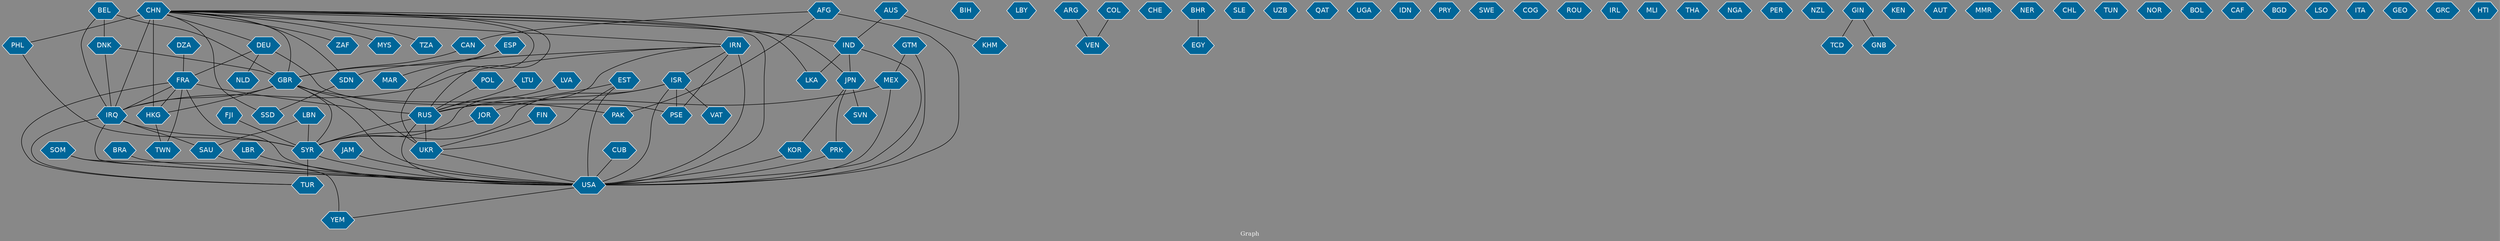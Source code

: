 // Countries together in item graph
graph {
	graph [bgcolor="#888888" fontcolor=white fontsize=12 label="Graph" outputorder=edgesfirst overlap=prism]
	node [color=white fillcolor="#006699" fontcolor=white fontname=Helvetica shape=hexagon style=filled]
	edge [arrowhead=open color=black fontcolor=white fontname=Courier fontsize=12]
		FRA [label=FRA]
		RUS [label=RUS]
		GBR [label=GBR]
		DEU [label=DEU]
		HKG [label=HKG]
		CHN [label=CHN]
		KOR [label=KOR]
		USA [label=USA]
		SYR [label=SYR]
		MEX [label=MEX]
		BRA [label=BRA]
		BIH [label=BIH]
		IRQ [label=IRQ]
		LBR [label=LBR]
		JPN [label=JPN]
		PSE [label=PSE]
		LBY [label=LBY]
		AFG [label=AFG]
		IRN [label=IRN]
		UKR [label=UKR]
		YEM [label=YEM]
		ZAF [label=ZAF]
		TUR [label=TUR]
		LKA [label=LKA]
		ARG [label=ARG]
		AUS [label=AUS]
		JAM [label=JAM]
		ISR [label=ISR]
		ESP [label=ESP]
		PRK [label=PRK]
		CHE [label=CHE]
		IND [label=IND]
		PHL [label=PHL]
		EGY [label=EGY]
		PAK [label=PAK]
		SLE [label=SLE]
		UZB [label=UZB]
		SAU [label=SAU]
		LBN [label=LBN]
		GTM [label=GTM]
		JOR [label=JOR]
		QAT [label=QAT]
		UGA [label=UGA]
		IDN [label=IDN]
		SOM [label=SOM]
		FJI [label=FJI]
		SSD [label=SSD]
		SDN [label=SDN]
		PRY [label=PRY]
		SWE [label=SWE]
		VAT [label=VAT]
		CUB [label=CUB]
		TWN [label=TWN]
		COG [label=COG]
		ROU [label=ROU]
		IRL [label=IRL]
		MLI [label=MLI]
		THA [label=THA]
		NGA [label=NGA]
		PER [label=PER]
		FIN [label=FIN]
		MAR [label=MAR]
		NZL [label=NZL]
		GIN [label=GIN]
		TCD [label=TCD]
		BEL [label=BEL]
		DNK [label=DNK]
		LTU [label=LTU]
		VEN [label=VEN]
		GNB [label=GNB]
		CAN [label=CAN]
		KEN [label=KEN]
		AUT [label=AUT]
		EST [label=EST]
		MMR [label=MMR]
		NER [label=NER]
		CHL [label=CHL]
		BHR [label=BHR]
		MYS [label=MYS]
		DZA [label=DZA]
		LVA [label=LVA]
		POL [label=POL]
		NLD [label=NLD]
		TUN [label=TUN]
		COL [label=COL]
		NOR [label=NOR]
		BOL [label=BOL]
		CAF [label=CAF]
		BGD [label=BGD]
		LSO [label=LSO]
		ITA [label=ITA]
		TZA [label=TZA]
		KHM [label=KHM]
		SVN [label=SVN]
		GEO [label=GEO]
		GRC [label=GRC]
		HTI [label=HTI]
			CHN -- TZA [weight=1]
			SYR -- TUR [weight=22]
			LTU -- RUS [weight=1]
			CHN -- IRQ [weight=2]
			CAN -- GBR [weight=1]
			IND -- JPN [weight=1]
			EST -- UKR [weight=1]
			SDN -- SSD [weight=2]
			AFG -- USA [weight=3]
			BRA -- USA [weight=2]
			CHN -- DEU [weight=1]
			GIN -- TCD [weight=1]
			HKG -- TWN [weight=2]
			LBR -- USA [weight=1]
			CHN -- ZAF [weight=2]
			JOR -- SYR [weight=1]
			USA -- YEM [weight=1]
			EST -- RUS [weight=4]
			PRK -- USA [weight=7]
			CHN -- SDN [weight=1]
			AUS -- KHM [weight=1]
			ARG -- VEN [weight=1]
			FJI -- SYR [weight=2]
			JPN -- SVN [weight=1]
			KOR -- USA [weight=1]
			CHN -- USA [weight=2]
			GTM -- USA [weight=1]
			AFG -- CAN [weight=2]
			CHN -- GBR [weight=1]
			FRA -- HKG [weight=1]
			LVA -- RUS [weight=2]
			RUS -- SYR [weight=3]
			IND -- USA [weight=9]
			IRN -- SDN [weight=2]
			CHN -- IND [weight=10]
			GBR -- HKG [weight=1]
			ISR -- VAT [weight=1]
			COL -- VEN [weight=1]
			DZA -- FRA [weight=5]
			GBR -- PAK [weight=1]
			JPN -- PRK [weight=1]
			CHN -- JPN [weight=3]
			LBN -- SYR [weight=6]
			UKR -- USA [weight=6]
			IRQ -- SAU [weight=3]
			IRQ -- SYR [weight=6]
			ISR -- USA [weight=1]
			GTM -- MEX [weight=1]
			IRN -- SYR [weight=1]
			IRN -- PSE [weight=1]
			BEL -- GBR [weight=2]
			GBR -- IRQ [weight=11]
			FIN -- UKR [weight=1]
			GBR -- SYR [weight=2]
			FRA -- USA [weight=1]
			DEU -- FRA [weight=1]
			JAM -- USA [weight=1]
			ISR -- PSE [weight=36]
			IRN -- IRQ [weight=3]
			CHN -- LKA [weight=2]
			MEX -- RUS [weight=1]
			DNK -- IRQ [weight=2]
			IND -- LKA [weight=2]
			PHL -- SYR [weight=1]
			DEU -- NLD [weight=1]
			MEX -- USA [weight=2]
			DEU -- PSE [weight=1]
			GIN -- GNB [weight=1]
			CHN -- SSD [weight=1]
			CHN -- PHL [weight=1]
			SOM -- USA [weight=3]
			CHN -- UKR [weight=1]
			RUS -- UKR [weight=58]
			FRA -- TWN [weight=1]
			FRA -- RUS [weight=2]
			IRN -- USA [weight=11]
			ESP -- GBR [weight=7]
			POL -- RUS [weight=1]
			GBR -- USA [weight=1]
			SYR -- USA [weight=9]
			ISR -- JOR [weight=1]
			ISR -- SYR [weight=7]
			DNK -- GBR [weight=2]
			IRQ -- USA [weight=8]
			CHN -- IRN [weight=1]
			FRA -- IRQ [weight=3]
			JPN -- KOR [weight=1]
			FRA -- TUR [weight=1]
			SOM -- YEM [weight=2]
			GBR -- UKR [weight=2]
			BEL -- IRQ [weight=2]
			CHN -- RUS [weight=1]
			RUS -- USA [weight=3]
			CUB -- USA [weight=1]
			LBN -- SAU [weight=1]
			BEL -- DNK [weight=2]
			ESP -- MAR [weight=1]
			CHN -- MYS [weight=1]
			IRN -- ISR [weight=1]
			IRQ -- TUR [weight=7]
			AFG -- PAK [weight=1]
			EST -- USA [weight=2]
			AUS -- IND [weight=1]
			BHR -- EGY [weight=1]
			CHN -- HKG [weight=26]
			SAU -- USA [weight=2]
}